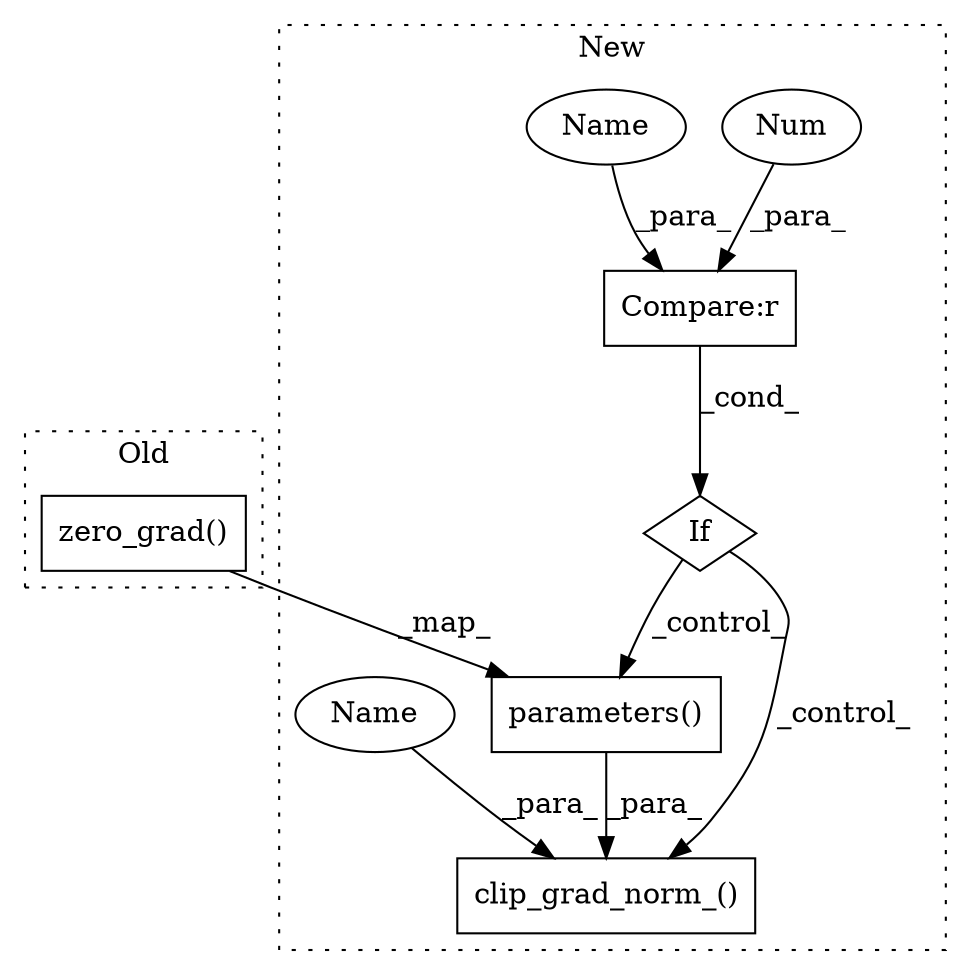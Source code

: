 digraph G {
subgraph cluster0 {
1 [label="zero_grad()" a="75" s="5279" l="22" shape="box"];
label = "Old";
style="dotted";
}
subgraph cluster1 {
2 [label="parameters()" a="75" s="5624" l="23" shape="box"];
3 [label="If" a="96" s="5547" l="3" shape="diamond"];
4 [label="Compare:r" a="40" s="5550" l="17" shape="box"];
5 [label="clip_grad_norm_()" a="75" s="5593,5662" l="31,1" shape="box"];
6 [label="Num" a="76" s="5566" l="1" shape="ellipse"];
7 [label="Name" a="87" s="5550" l="13" shape="ellipse"];
8 [label="Name" a="87" s="5649" l="13" shape="ellipse"];
label = "New";
style="dotted";
}
1 -> 2 [label="_map_"];
2 -> 5 [label="_para_"];
3 -> 5 [label="_control_"];
3 -> 2 [label="_control_"];
4 -> 3 [label="_cond_"];
6 -> 4 [label="_para_"];
7 -> 4 [label="_para_"];
8 -> 5 [label="_para_"];
}